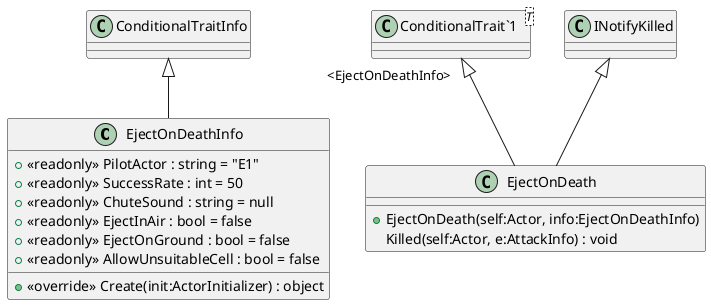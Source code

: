 @startuml
class EjectOnDeathInfo {
    + <<readonly>> PilotActor : string = "E1"
    + <<readonly>> SuccessRate : int = 50
    + <<readonly>> ChuteSound : string = null
    + <<readonly>> EjectInAir : bool = false
    + <<readonly>> EjectOnGround : bool = false
    + <<readonly>> AllowUnsuitableCell : bool = false
    + <<override>> Create(init:ActorInitializer) : object
}
class EjectOnDeath {
    + EjectOnDeath(self:Actor, info:EjectOnDeathInfo)
    Killed(self:Actor, e:AttackInfo) : void
}
class "ConditionalTrait`1"<T> {
}
ConditionalTraitInfo <|-- EjectOnDeathInfo
"ConditionalTrait`1" "<EjectOnDeathInfo>" <|-- EjectOnDeath
INotifyKilled <|-- EjectOnDeath
@enduml
